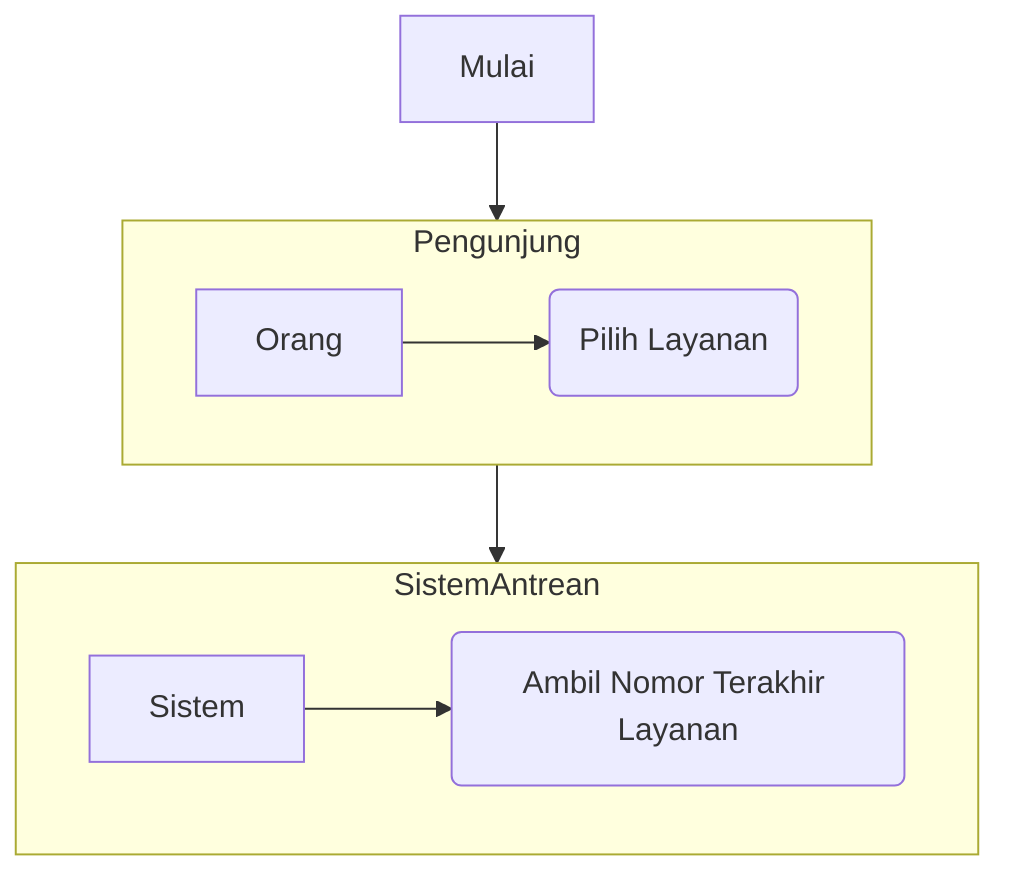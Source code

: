 flowchart TB
  Mulai-->Pengunjung
  Pengunjung-->SistemAntrean
  subgraph Pengunjung
    Orang-->p1("`Pilih Layanan`")
  end  
  subgraph SistemAntrean
    Sistem-->s1("`Ambil Nomor Terakhir Layanan`")
  end